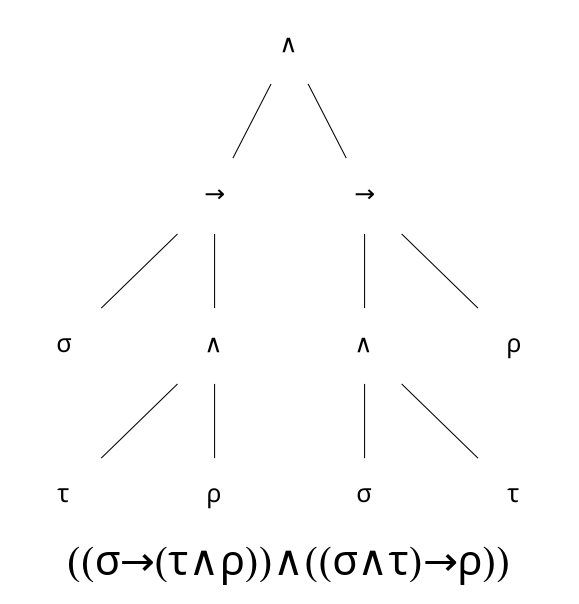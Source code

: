 graph {
	node [ shape = "plaintext", fontname = "Standard Symbols L", fontsize = 12 ];
	label = "((&#963;&#8594;(&#964;&#8743;&#961;))&#8743;((&#963;&#8743;&#964;)&#8594;&#961;))";
	fontname = "Standard Symbols L";
	fontsize = 20;
	0 [ label = "&#8743;" ];
	1 [ label = "&#8594;", labelfontsize = 10 ];
	0 -- 1 [ style = "setlinewidth(0.5)" ];
	2 [ label = "&#963;", labelfontsize = 10 ];
	1 -- 2 [ style = "setlinewidth(0.5)" ];
	3 [ label = "&#8743;", labelfontsize = 10 ];
	1 -- 3 [ style = "setlinewidth(0.5)" ];
	4 [ label = "&#964;", labelfontsize = 10 ];
	3 -- 4 [ style = "setlinewidth(0.5)" ];
	5 [ label = "&#961;", labelfontsize = 10 ];
	3 -- 5 [ style = "setlinewidth(0.5)" ];
	6 [ label = "&#8594;", labelfontsize = 10 ];
	0 -- 6 [ style = "setlinewidth(0.5)" ];
	7 [ label = "&#8743;", labelfontsize = 10 ];
	6 -- 7 [ style = "setlinewidth(0.5)" ];
	8 [ label = "&#963;", labelfontsize = 10 ];
	7 -- 8 [ style = "setlinewidth(0.5)" ];
	9 [ label = "&#964;", labelfontsize = 10 ];
	7 -- 9 [ style = "setlinewidth(0.5)" ];
	10 [ label = "&#961;", labelfontsize = 10 ];
	6 -- 10 [ style = "setlinewidth(0.5)" ];
}